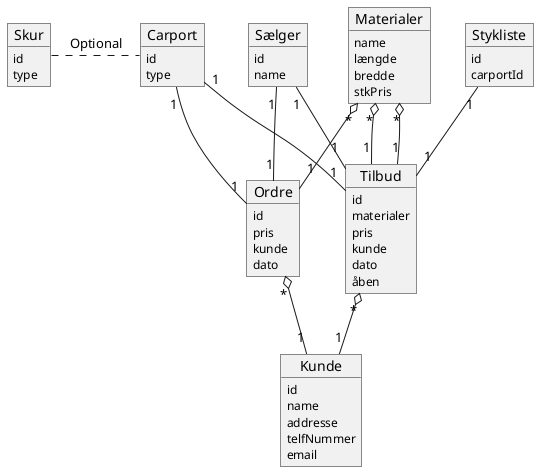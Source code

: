 @startuml

object Kunde
Kunde : <size:12>id
Kunde : <size:12>name
Kunde : <size:12>addresse
Kunde : <size:12>telfNummer
Kunde : <size:12>email

object Sælger
Sælger : <size:12>id
Sælger : <size:12>name


object Materialer
Materialer : <size:12>name
Materialer : <size:12>længde
Materialer : <size:12>bredde
Materialer : <size:12>stkPris

object Tilbud
Tilbud : <size:12>id
Tilbud : <size:12>materialer
Tilbud : <size:12>pris
Tilbud : <size:12>kunde
Tilbud : <size:12>dato
Tilbud : <size:12>åben

object Ordre
Ordre : <size:12>id
Ordre : <size:12>pris
Ordre : <size:12>kunde
Ordre : <size:12>dato

object Carport
Carport : <size:12>id
Carport : <size:12>type

object Skur
Skur : <size:12>id
Skur : <size:12>type

object Stykliste
Stykliste : <size:12>id
Stykliste : <size:12>carportId


Materialer "*" o-- "1" Ordre
Materialer "*" o-- "1" Tilbud
Tilbud "*" o-- "1" Kunde
Ordre"*" o-- "1" Kunde
Materialer "*" o-- "1" Tilbud
Stykliste "1" -- "1" Tilbud
Carport "1" -- "1" Tilbud
Carport "1" -- "1" Ordre
Sælger "1" -- "1" Tilbud
Sælger "1" -- "1" Ordre


Skur . Carport : Optional
@enduml
